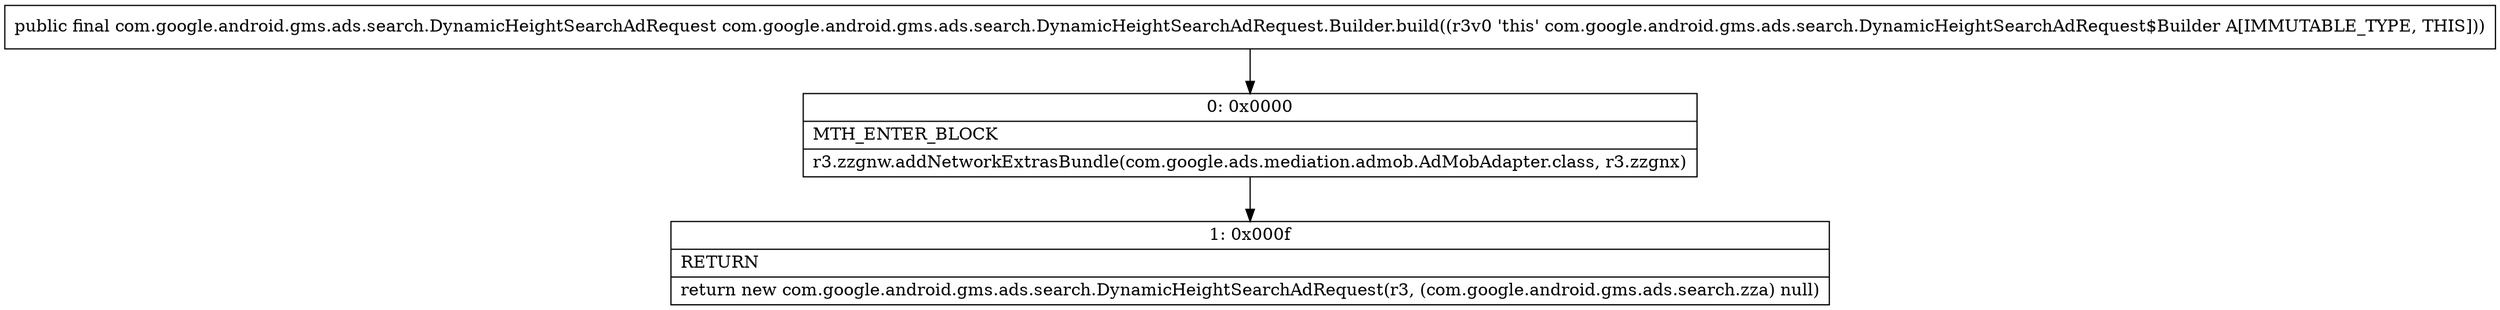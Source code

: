 digraph "CFG forcom.google.android.gms.ads.search.DynamicHeightSearchAdRequest.Builder.build()Lcom\/google\/android\/gms\/ads\/search\/DynamicHeightSearchAdRequest;" {
Node_0 [shape=record,label="{0\:\ 0x0000|MTH_ENTER_BLOCK\l|r3.zzgnw.addNetworkExtrasBundle(com.google.ads.mediation.admob.AdMobAdapter.class, r3.zzgnx)\l}"];
Node_1 [shape=record,label="{1\:\ 0x000f|RETURN\l|return new com.google.android.gms.ads.search.DynamicHeightSearchAdRequest(r3, (com.google.android.gms.ads.search.zza) null)\l}"];
MethodNode[shape=record,label="{public final com.google.android.gms.ads.search.DynamicHeightSearchAdRequest com.google.android.gms.ads.search.DynamicHeightSearchAdRequest.Builder.build((r3v0 'this' com.google.android.gms.ads.search.DynamicHeightSearchAdRequest$Builder A[IMMUTABLE_TYPE, THIS])) }"];
MethodNode -> Node_0;
Node_0 -> Node_1;
}

